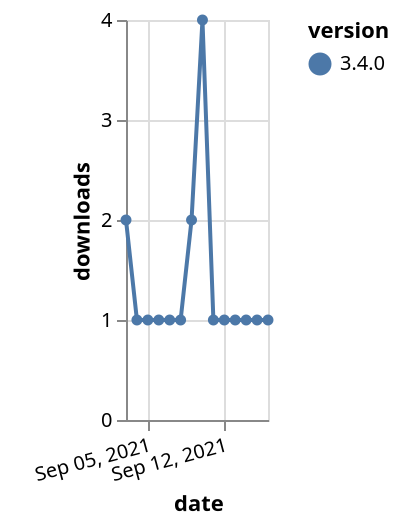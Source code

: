 {"$schema": "https://vega.github.io/schema/vega-lite/v5.json", "description": "A simple bar chart with embedded data.", "data": {"values": [{"date": "2021-09-03", "total": 506, "delta": 2, "version": "3.4.0"}, {"date": "2021-09-04", "total": 507, "delta": 1, "version": "3.4.0"}, {"date": "2021-09-05", "total": 508, "delta": 1, "version": "3.4.0"}, {"date": "2021-09-06", "total": 509, "delta": 1, "version": "3.4.0"}, {"date": "2021-09-07", "total": 510, "delta": 1, "version": "3.4.0"}, {"date": "2021-09-08", "total": 511, "delta": 1, "version": "3.4.0"}, {"date": "2021-09-09", "total": 513, "delta": 2, "version": "3.4.0"}, {"date": "2021-09-10", "total": 517, "delta": 4, "version": "3.4.0"}, {"date": "2021-09-11", "total": 518, "delta": 1, "version": "3.4.0"}, {"date": "2021-09-12", "total": 519, "delta": 1, "version": "3.4.0"}, {"date": "2021-09-13", "total": 520, "delta": 1, "version": "3.4.0"}, {"date": "2021-09-14", "total": 521, "delta": 1, "version": "3.4.0"}, {"date": "2021-09-15", "total": 522, "delta": 1, "version": "3.4.0"}, {"date": "2021-09-16", "total": 523, "delta": 1, "version": "3.4.0"}]}, "width": "container", "mark": {"type": "line", "point": {"filled": true}}, "encoding": {"x": {"field": "date", "type": "temporal", "timeUnit": "yearmonthdate", "title": "date", "axis": {"labelAngle": -15}}, "y": {"field": "delta", "type": "quantitative", "title": "downloads"}, "color": {"field": "version", "type": "nominal"}, "tooltip": {"field": "delta"}}}